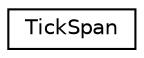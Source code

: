 digraph "Graphical Class Hierarchy"
{
  edge [fontname="Helvetica",fontsize="10",labelfontname="Helvetica",labelfontsize="10"];
  node [fontname="Helvetica",fontsize="10",shape=record];
  rankdir="LR";
  Node1 [label="TickSpan",height=0.2,width=0.4,color="black", fillcolor="white", style="filled",URL="$classaworx_1_1lib_1_1time_1_1TickSpan.html"];
}
